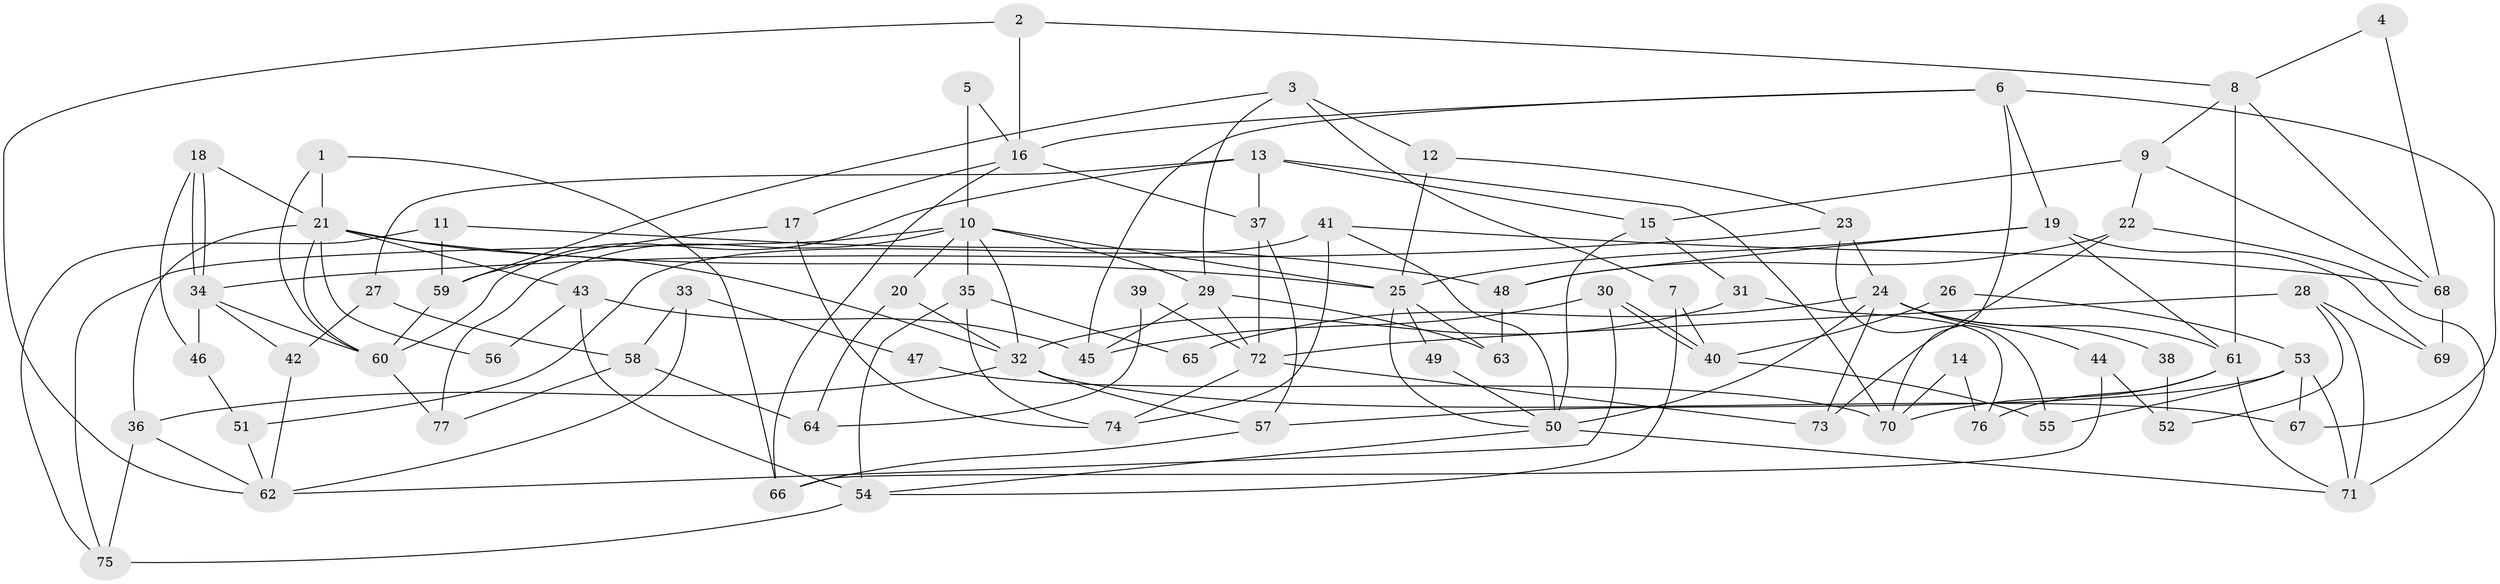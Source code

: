 // Generated by graph-tools (version 1.1) at 2025/49/03/09/25 04:49:57]
// undirected, 77 vertices, 154 edges
graph export_dot {
graph [start="1"]
  node [color=gray90,style=filled];
  1;
  2;
  3;
  4;
  5;
  6;
  7;
  8;
  9;
  10;
  11;
  12;
  13;
  14;
  15;
  16;
  17;
  18;
  19;
  20;
  21;
  22;
  23;
  24;
  25;
  26;
  27;
  28;
  29;
  30;
  31;
  32;
  33;
  34;
  35;
  36;
  37;
  38;
  39;
  40;
  41;
  42;
  43;
  44;
  45;
  46;
  47;
  48;
  49;
  50;
  51;
  52;
  53;
  54;
  55;
  56;
  57;
  58;
  59;
  60;
  61;
  62;
  63;
  64;
  65;
  66;
  67;
  68;
  69;
  70;
  71;
  72;
  73;
  74;
  75;
  76;
  77;
  1 -- 60;
  1 -- 21;
  1 -- 66;
  2 -- 62;
  2 -- 16;
  2 -- 8;
  3 -- 59;
  3 -- 29;
  3 -- 7;
  3 -- 12;
  4 -- 8;
  4 -- 68;
  5 -- 10;
  5 -- 16;
  6 -- 67;
  6 -- 19;
  6 -- 16;
  6 -- 45;
  6 -- 70;
  7 -- 54;
  7 -- 40;
  8 -- 61;
  8 -- 9;
  8 -- 68;
  9 -- 22;
  9 -- 15;
  9 -- 68;
  10 -- 75;
  10 -- 25;
  10 -- 20;
  10 -- 29;
  10 -- 32;
  10 -- 35;
  10 -- 77;
  11 -- 59;
  11 -- 75;
  11 -- 48;
  12 -- 25;
  12 -- 23;
  13 -- 70;
  13 -- 60;
  13 -- 15;
  13 -- 27;
  13 -- 37;
  14 -- 70;
  14 -- 76;
  15 -- 31;
  15 -- 50;
  16 -- 37;
  16 -- 17;
  16 -- 66;
  17 -- 74;
  17 -- 59;
  18 -- 34;
  18 -- 34;
  18 -- 21;
  18 -- 46;
  19 -- 61;
  19 -- 69;
  19 -- 25;
  19 -- 48;
  20 -- 32;
  20 -- 64;
  21 -- 25;
  21 -- 43;
  21 -- 32;
  21 -- 36;
  21 -- 56;
  21 -- 60;
  22 -- 48;
  22 -- 71;
  22 -- 73;
  23 -- 34;
  23 -- 24;
  23 -- 55;
  24 -- 50;
  24 -- 38;
  24 -- 44;
  24 -- 61;
  24 -- 65;
  24 -- 73;
  25 -- 63;
  25 -- 49;
  25 -- 50;
  26 -- 40;
  26 -- 53;
  27 -- 42;
  27 -- 58;
  28 -- 72;
  28 -- 71;
  28 -- 52;
  28 -- 69;
  29 -- 72;
  29 -- 45;
  29 -- 63;
  30 -- 40;
  30 -- 40;
  30 -- 45;
  30 -- 62;
  31 -- 32;
  31 -- 76;
  32 -- 36;
  32 -- 57;
  32 -- 67;
  33 -- 62;
  33 -- 58;
  33 -- 47;
  34 -- 46;
  34 -- 42;
  34 -- 60;
  35 -- 74;
  35 -- 54;
  35 -- 65;
  36 -- 62;
  36 -- 75;
  37 -- 57;
  37 -- 72;
  38 -- 52;
  39 -- 72;
  39 -- 64;
  40 -- 55;
  41 -- 50;
  41 -- 68;
  41 -- 51;
  41 -- 74;
  42 -- 62;
  43 -- 45;
  43 -- 54;
  43 -- 56;
  44 -- 66;
  44 -- 52;
  46 -- 51;
  47 -- 70;
  48 -- 63;
  49 -- 50;
  50 -- 54;
  50 -- 71;
  51 -- 62;
  53 -- 57;
  53 -- 55;
  53 -- 67;
  53 -- 71;
  54 -- 75;
  57 -- 66;
  58 -- 77;
  58 -- 64;
  59 -- 60;
  60 -- 77;
  61 -- 71;
  61 -- 70;
  61 -- 76;
  68 -- 69;
  72 -- 73;
  72 -- 74;
}
